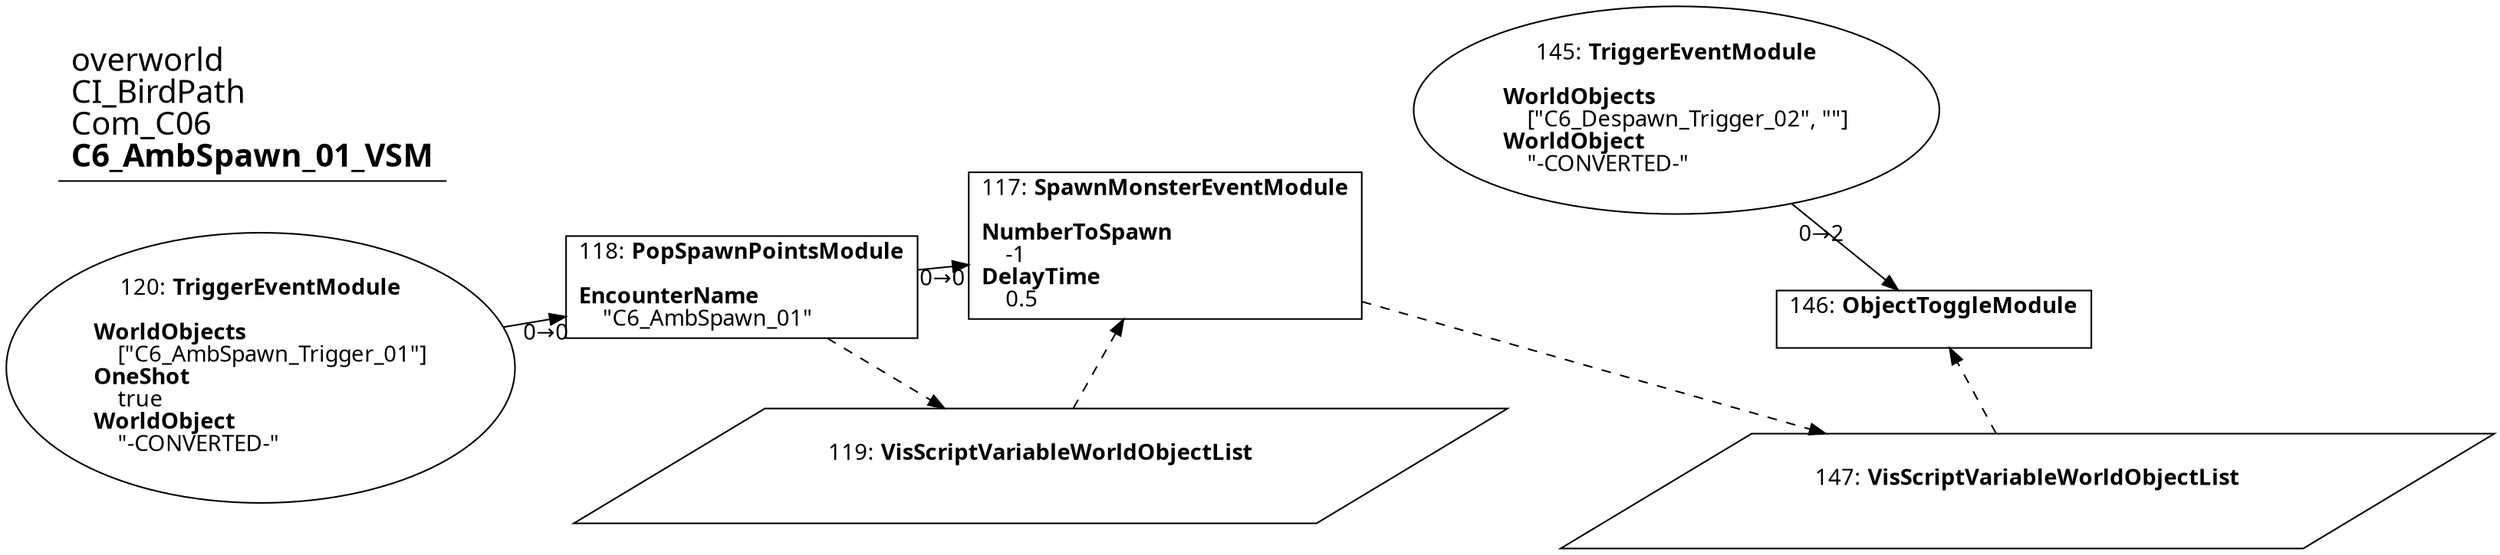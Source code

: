 digraph {
    layout = fdp;
    overlap = prism;
    sep = "+16";
    splines = spline;

    node [ shape = box ];

    graph [ fontname = "Segoe UI" ];
    node [ fontname = "Segoe UI" ];
    edge [ fontname = "Segoe UI" ];

    117 [ label = <117: <b>SpawnMonsterEventModule</b><br/><br/><b>NumberToSpawn</b><br align="left"/>    -1<br align="left"/><b>DelayTime</b><br align="left"/>    0.5<br align="left"/>> ];
    117 [ pos = "0.47900003,-2.5660002!" ];
    119 -> 117 [ style = dashed ];
    117 -> 147 [ style = dashed ];

    118 [ label = <118: <b>PopSpawnPointsModule</b><br/><br/><b>EncounterName</b><br align="left"/>    &quot;C6_AmbSpawn_01&quot;<br align="left"/>> ];
    118 [ pos = "0.022000002,-2.5660002!" ];
    118 -> 117 [ label = "0→0" ];
    118 -> 119 [ style = dashed ];

    119 [ label = <119: <b>VisScriptVariableWorldObjectList</b><br/><br/>> ];
    119 [ shape = parallelogram ]
    119 [ pos = "0.27600002,-2.686!" ];

    120 [ label = <120: <b>TriggerEventModule</b><br/><br/><b>WorldObjects</b><br align="left"/>    [&quot;C6_AmbSpawn_Trigger_01&quot;]<br align="left"/><b>OneShot</b><br align="left"/>    true<br align="left"/><b>WorldObject</b><br align="left"/>    &quot;-CONVERTED-&quot;<br align="left"/>> ];
    120 [ shape = oval ]
    120 [ pos = "-0.24300002,-2.5660002!" ];
    120 -> 118 [ label = "0→0" ];

    145 [ label = <145: <b>TriggerEventModule</b><br/><br/><b>WorldObjects</b><br align="left"/>    [&quot;C6_Despawn_Trigger_02&quot;, &quot;&quot;]<br align="left"/><b>WorldObject</b><br align="left"/>    &quot;-CONVERTED-&quot;<br align="left"/>> ];
    145 [ shape = oval ]
    145 [ pos = "0.786,-2.469!" ];
    145 -> 146 [ label = "0→2" ];

    146 [ label = <146: <b>ObjectToggleModule</b><br/><br/>> ];
    146 [ pos = "1.074,-2.5600002!" ];
    147 -> 146 [ style = dashed ];

    147 [ label = <147: <b>VisScriptVariableWorldObjectList</b><br/><br/>> ];
    147 [ shape = parallelogram ]
    147 [ pos = "0.82100004,-2.749!" ];

    title [ pos = "-0.24400002,-2.4680002!" ];
    title [ shape = underline ];
    title [ label = <<font point-size="20">overworld<br align="left"/>CI_BirdPath<br align="left"/>Com_C06<br align="left"/><b>C6_AmbSpawn_01_VSM</b><br align="left"/></font>> ];
}
